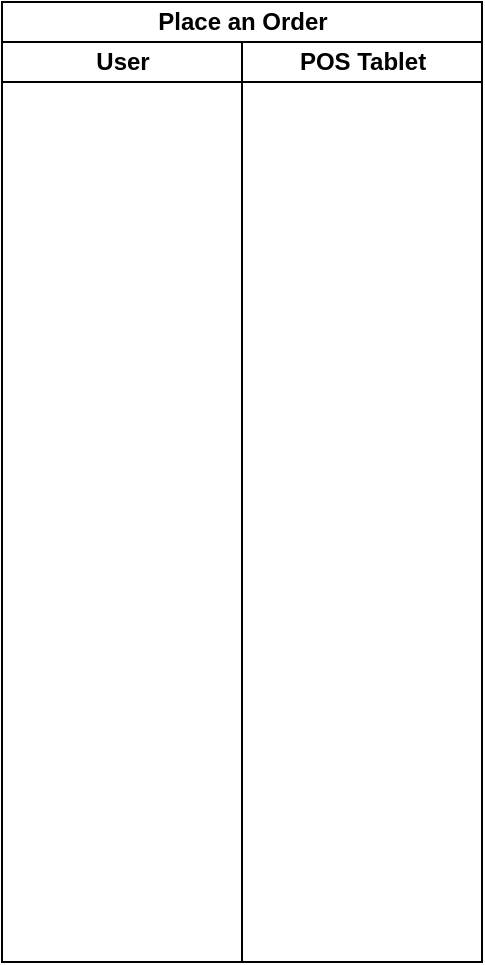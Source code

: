 <mxfile version="21.6.7" type="github">
  <diagram id="C5RBs43oDa-KdzZeNtuy" name="Page-1">
    <mxGraphModel dx="896" dy="524" grid="1" gridSize="10" guides="1" tooltips="1" connect="1" arrows="1" fold="1" page="1" pageScale="1" pageWidth="827" pageHeight="1169" math="0" shadow="0">
      <root>
        <mxCell id="WIyWlLk6GJQsqaUBKTNV-0" />
        <mxCell id="WIyWlLk6GJQsqaUBKTNV-1" parent="WIyWlLk6GJQsqaUBKTNV-0" />
        <mxCell id="hVdgxonpuhkecQQ5OWfz-0" value="Place an Order" style="swimlane;childLayout=stackLayout;resizeParent=1;resizeParentMax=0;startSize=20;html=1;" parent="WIyWlLk6GJQsqaUBKTNV-1" vertex="1">
          <mxGeometry x="180.0" y="20" width="240" height="480" as="geometry">
            <mxRectangle x="240.0" y="40" width="70" height="30" as="alternateBounds" />
          </mxGeometry>
        </mxCell>
        <mxCell id="hVdgxonpuhkecQQ5OWfz-1" value="User" style="swimlane;startSize=20;html=1;" parent="hVdgxonpuhkecQQ5OWfz-0" vertex="1">
          <mxGeometry y="20" width="120" height="460" as="geometry" />
        </mxCell>
        <mxCell id="hVdgxonpuhkecQQ5OWfz-2" value="POS Tablet" style="swimlane;startSize=20;html=1;" parent="hVdgxonpuhkecQQ5OWfz-0" vertex="1">
          <mxGeometry x="120" y="20" width="120" height="460" as="geometry" />
        </mxCell>
      </root>
    </mxGraphModel>
  </diagram>
</mxfile>
